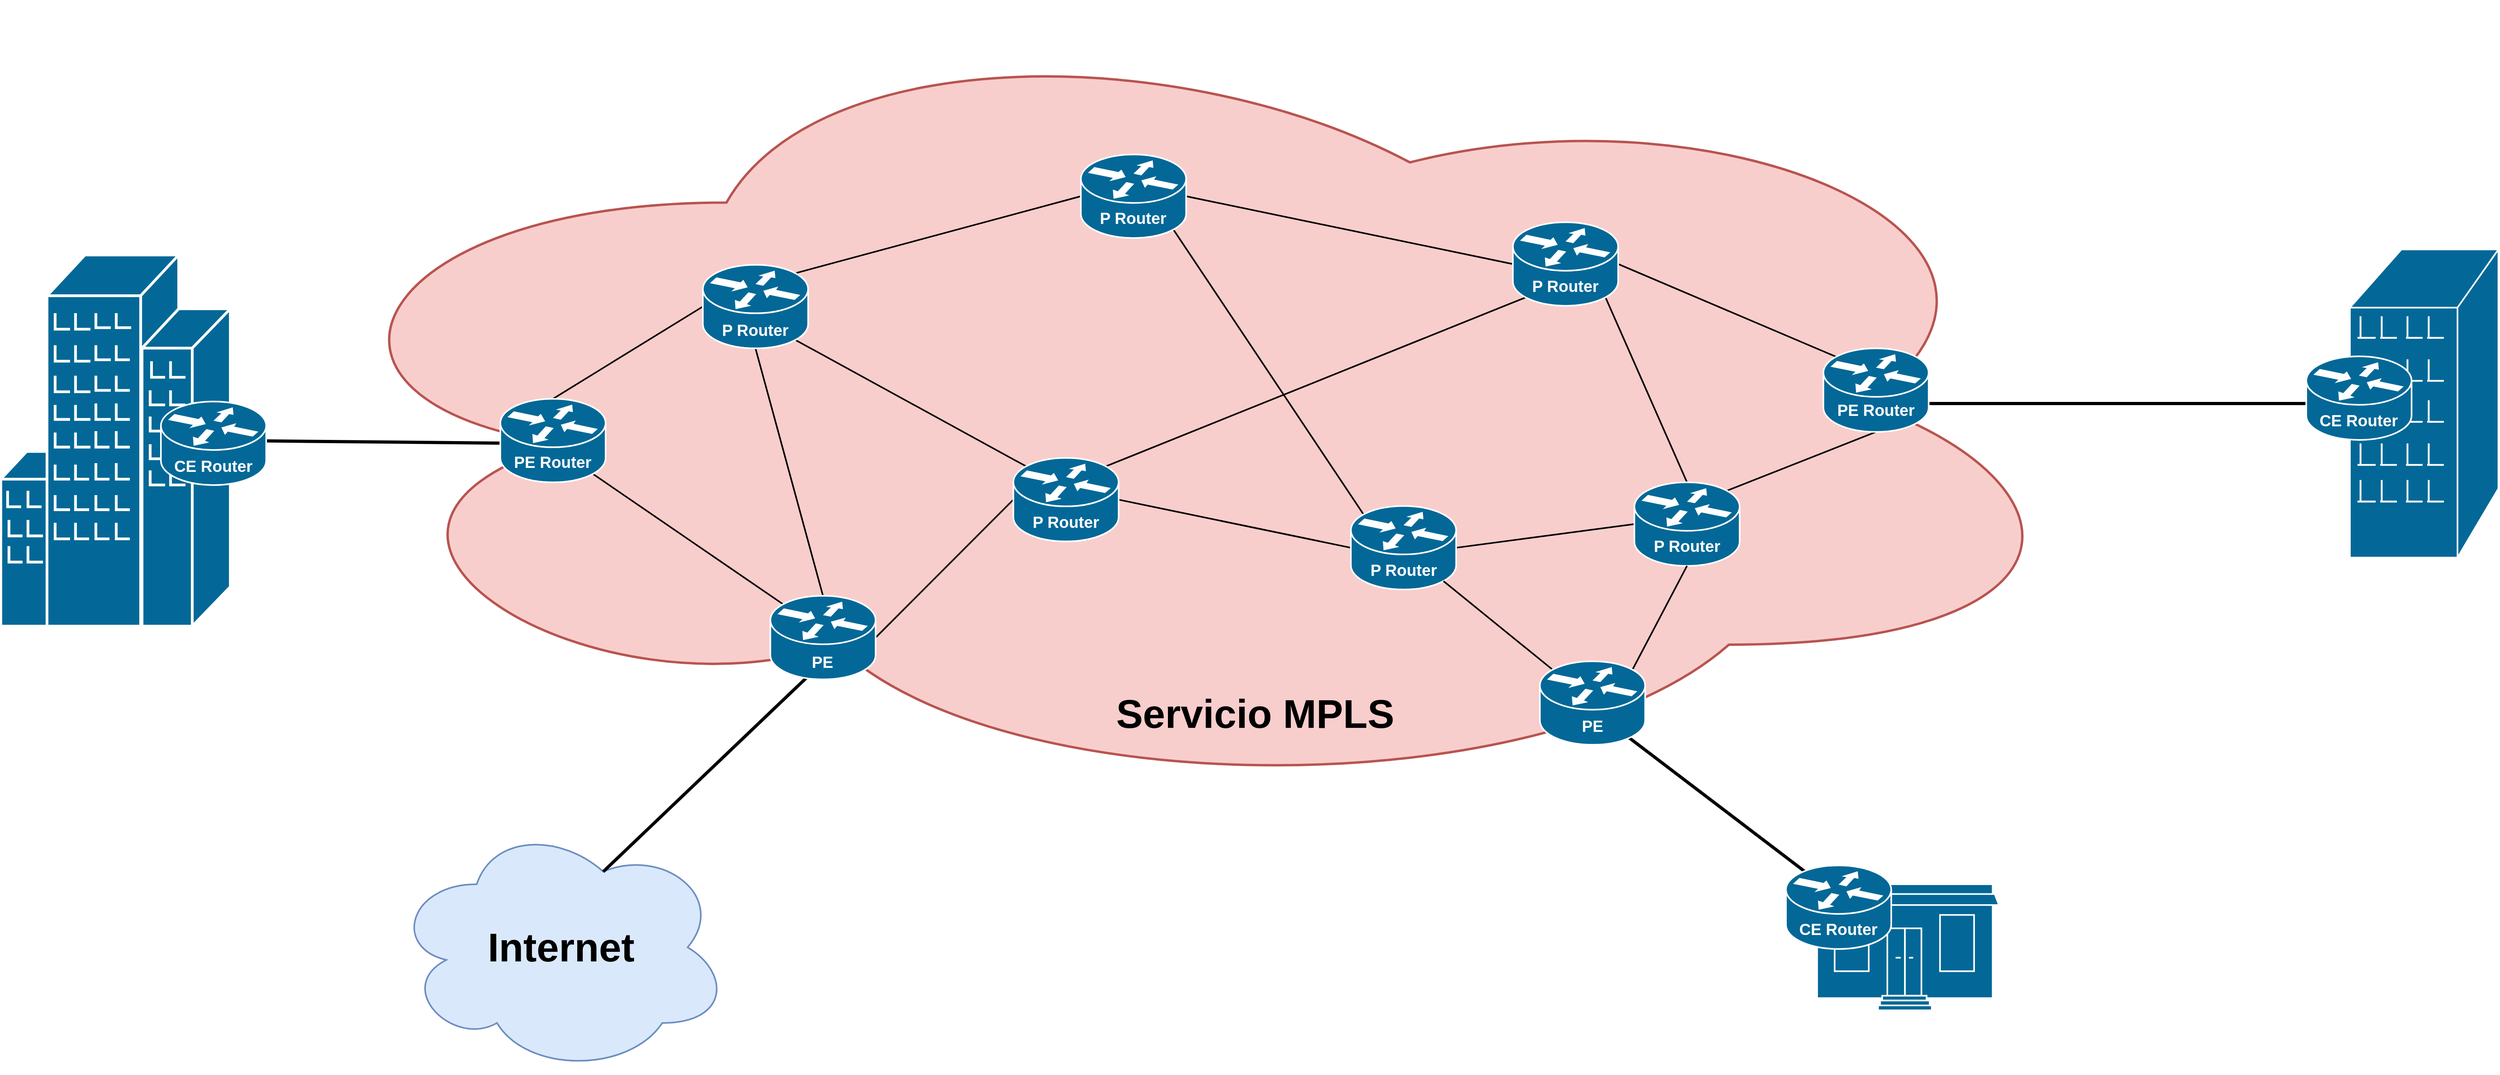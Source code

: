<mxfile version="26.2.2">
  <diagram name="Página-1" id="FSSnPBEvSAjcDwPLj7r8">
    <mxGraphModel dx="3570" dy="2103" grid="1" gridSize="10" guides="1" tooltips="1" connect="1" arrows="1" fold="1" page="1" pageScale="1" pageWidth="4681" pageHeight="3300" math="0" shadow="0">
      <root>
        <mxCell id="0" />
        <mxCell id="1" parent="0" />
        <mxCell id="qmMIYBZuE9R0lqisoNW8-38" value="" style="endArrow=none;html=1;rounded=0;entryX=0;entryY=0.5;entryDx=0;entryDy=0;entryPerimeter=0;strokeWidth=4;exitX=0.875;exitY=0.5;exitDx=0;exitDy=0;exitPerimeter=0;" parent="1" source="qmMIYBZuE9R0lqisoNW8-2" target="qmMIYBZuE9R0lqisoNW8-5" edge="1">
          <mxGeometry width="50" height="50" relative="1" as="geometry">
            <mxPoint x="2882.108" y="682.059" as="sourcePoint" />
            <mxPoint x="2657.805" y="1342.206" as="targetPoint" />
          </mxGeometry>
        </mxCell>
        <mxCell id="qmMIYBZuE9R0lqisoNW8-2" value="" style="ellipse;shape=cloud;whiteSpace=wrap;html=1;fillColor=#f8cecc;strokeColor=#b85450;strokeWidth=3;movable=1;resizable=1;rotatable=1;deletable=1;editable=1;locked=0;connectable=1;" parent="1" vertex="1">
          <mxGeometry x="487.297" y="150" width="2276.757" height="1005" as="geometry" />
        </mxCell>
        <mxCell id="qmMIYBZuE9R0lqisoNW8-32" value="" style="endArrow=none;html=1;rounded=0;exitX=0.88;exitY=0.1;exitDx=0;exitDy=0;exitPerimeter=0;entryX=0.5;entryY=1;entryDx=0;entryDy=0;entryPerimeter=0;strokeWidth=2;" parent="1" source="qmMIYBZuE9R0lqisoNW8-11" target="qmMIYBZuE9R0lqisoNW8-28" edge="1">
          <mxGeometry width="50" height="50" relative="1" as="geometry">
            <mxPoint x="2187.276" y="498.794" as="sourcePoint" />
            <mxPoint x="2475.665" y="630.824" as="targetPoint" />
          </mxGeometry>
        </mxCell>
        <mxCell id="qmMIYBZuE9R0lqisoNW8-31" value="" style="endArrow=none;html=1;rounded=0;exitX=1;exitY=0.5;exitDx=0;exitDy=0;exitPerimeter=0;entryX=0.12;entryY=0.1;entryDx=0;entryDy=0;entryPerimeter=0;strokeWidth=2;" parent="1" source="qmMIYBZuE9R0lqisoNW8-10" target="qmMIYBZuE9R0lqisoNW8-28" edge="1">
          <mxGeometry width="50" height="50" relative="1" as="geometry">
            <mxPoint x="2172.097" y="540.176" as="sourcePoint" />
            <mxPoint x="2273.286" y="770.735" as="targetPoint" />
          </mxGeometry>
        </mxCell>
        <mxCell id="qmMIYBZuE9R0lqisoNW8-29" value="" style="endArrow=none;html=1;rounded=0;exitX=0.88;exitY=0.9;exitDx=0;exitDy=0;exitPerimeter=0;entryX=0.12;entryY=0.1;entryDx=0;entryDy=0;entryPerimeter=0;strokeWidth=2;" parent="1" source="qmMIYBZuE9R0lqisoNW8-27" target="qmMIYBZuE9R0lqisoNW8-7" edge="1">
          <mxGeometry width="50" height="50" relative="1" as="geometry">
            <mxPoint x="1126.476" y="800.294" as="sourcePoint" />
            <mxPoint x="1177.07" y="622.941" as="targetPoint" />
          </mxGeometry>
        </mxCell>
        <mxCell id="qmMIYBZuE9R0lqisoNW8-30" value="" style="endArrow=none;html=1;rounded=0;exitX=0.5;exitY=0;exitDx=0;exitDy=0;exitPerimeter=0;entryX=0;entryY=0.5;entryDx=0;entryDy=0;entryPerimeter=0;strokeWidth=2;" parent="1" source="qmMIYBZuE9R0lqisoNW8-27" target="qmMIYBZuE9R0lqisoNW8-8" edge="1">
          <mxGeometry width="50" height="50" relative="1" as="geometry">
            <mxPoint x="1143.341" y="820" as="sourcePoint" />
            <mxPoint x="1193.935" y="642.647" as="targetPoint" />
          </mxGeometry>
        </mxCell>
        <mxCell id="qmMIYBZuE9R0lqisoNW8-6" value="" style="endArrow=none;html=1;rounded=0;exitX=1;exitY=0.5;exitDx=0;exitDy=0;exitPerimeter=0;entryX=0.16;entryY=0.55;entryDx=0;entryDy=0;entryPerimeter=0;strokeWidth=4;" parent="1" source="qmMIYBZuE9R0lqisoNW8-4" target="qmMIYBZuE9R0lqisoNW8-2" edge="1">
          <mxGeometry width="50" height="50" relative="1" as="geometry">
            <mxPoint x="706.541" y="879.118" as="sourcePoint" />
            <mxPoint x="790.865" y="780.588" as="targetPoint" />
          </mxGeometry>
        </mxCell>
        <mxCell id="qmMIYBZuE9R0lqisoNW8-21" value="" style="endArrow=none;html=1;rounded=0;exitX=0;exitY=0.5;exitDx=0;exitDy=0;exitPerimeter=0;entryX=1;entryY=0.5;entryDx=0;entryDy=0;entryPerimeter=0;strokeWidth=2;" parent="1" source="qmMIYBZuE9R0lqisoNW8-11" target="qmMIYBZuE9R0lqisoNW8-9" edge="1">
          <mxGeometry width="50" height="50" relative="1" as="geometry">
            <mxPoint x="1225.978" y="892.912" as="sourcePoint" />
            <mxPoint x="1465.459" y="831.824" as="targetPoint" />
          </mxGeometry>
        </mxCell>
        <mxCell id="qmMIYBZuE9R0lqisoNW8-22" value="" style="endArrow=none;html=1;rounded=0;exitX=0.88;exitY=0.9;exitDx=0;exitDy=0;exitPerimeter=0;entryX=0.5;entryY=0;entryDx=0;entryDy=0;entryPerimeter=0;strokeWidth=2;" parent="1" source="qmMIYBZuE9R0lqisoNW8-10" target="qmMIYBZuE9R0lqisoNW8-11" edge="1">
          <mxGeometry width="50" height="50" relative="1" as="geometry">
            <mxPoint x="1242.843" y="912.618" as="sourcePoint" />
            <mxPoint x="1482.324" y="851.529" as="targetPoint" />
          </mxGeometry>
        </mxCell>
        <mxCell id="qmMIYBZuE9R0lqisoNW8-23" value="" style="endArrow=none;html=1;rounded=0;exitX=1;exitY=0.5;exitDx=0;exitDy=0;exitPerimeter=0;entryX=0;entryY=0.5;entryDx=0;entryDy=0;entryPerimeter=0;strokeWidth=2;" parent="1" source="qmMIYBZuE9R0lqisoNW8-12" target="qmMIYBZuE9R0lqisoNW8-10" edge="1">
          <mxGeometry width="50" height="50" relative="1" as="geometry">
            <mxPoint x="1259.708" y="932.324" as="sourcePoint" />
            <mxPoint x="1499.189" y="871.235" as="targetPoint" />
          </mxGeometry>
        </mxCell>
        <mxCell id="qmMIYBZuE9R0lqisoNW8-19" value="" style="endArrow=none;html=1;rounded=0;exitX=0.88;exitY=0.1;exitDx=0;exitDy=0;exitPerimeter=0;entryX=0;entryY=0.5;entryDx=0;entryDy=0;entryPerimeter=0;strokeWidth=2;" parent="1" source="qmMIYBZuE9R0lqisoNW8-8" target="qmMIYBZuE9R0lqisoNW8-12" edge="1">
          <mxGeometry width="50" height="50" relative="1" as="geometry">
            <mxPoint x="1192.249" y="853.5" as="sourcePoint" />
            <mxPoint x="1431.73" y="792.412" as="targetPoint" />
          </mxGeometry>
        </mxCell>
        <mxCell id="qmMIYBZuE9R0lqisoNW8-25" value="" style="endArrow=none;html=1;rounded=0;exitX=0.88;exitY=0.9;exitDx=0;exitDy=0;exitPerimeter=0;entryX=0.12;entryY=0.1;entryDx=0;entryDy=0;entryPerimeter=0;strokeWidth=2;" parent="1" source="qmMIYBZuE9R0lqisoNW8-12" target="qmMIYBZuE9R0lqisoNW8-9" edge="1">
          <mxGeometry width="50" height="50" relative="1" as="geometry">
            <mxPoint x="1293.438" y="971.735" as="sourcePoint" />
            <mxPoint x="1532.919" y="910.647" as="targetPoint" />
          </mxGeometry>
        </mxCell>
        <mxCell id="qmMIYBZuE9R0lqisoNW8-24" value="" style="endArrow=none;html=1;rounded=0;exitX=0.88;exitY=0.1;exitDx=0;exitDy=0;exitPerimeter=0;entryX=0.12;entryY=0.9;entryDx=0;entryDy=0;entryPerimeter=0;strokeWidth=2;" parent="1" source="qmMIYBZuE9R0lqisoNW8-13" target="qmMIYBZuE9R0lqisoNW8-10" edge="1">
          <mxGeometry width="50" height="50" relative="1" as="geometry">
            <mxPoint x="1276.573" y="952.029" as="sourcePoint" />
            <mxPoint x="1516.054" y="890.941" as="targetPoint" />
          </mxGeometry>
        </mxCell>
        <mxCell id="qmMIYBZuE9R0lqisoNW8-20" value="" style="endArrow=none;html=1;rounded=0;exitX=1;exitY=0.5;exitDx=0;exitDy=0;exitPerimeter=0;entryX=0;entryY=0.5;entryDx=0;entryDy=0;entryPerimeter=0;strokeWidth=2;" parent="1" source="qmMIYBZuE9R0lqisoNW8-13" target="qmMIYBZuE9R0lqisoNW8-9" edge="1">
          <mxGeometry width="50" height="50" relative="1" as="geometry">
            <mxPoint x="1209.114" y="873.206" as="sourcePoint" />
            <mxPoint x="1448.595" y="812.118" as="targetPoint" />
          </mxGeometry>
        </mxCell>
        <mxCell id="qmMIYBZuE9R0lqisoNW8-18" value="" style="endArrow=none;html=1;rounded=0;exitX=1;exitY=0.5;exitDx=0;exitDy=0;exitPerimeter=0;entryX=0;entryY=0.5;entryDx=0;entryDy=0;entryPerimeter=0;strokeWidth=2;" parent="1" source="qmMIYBZuE9R0lqisoNW8-7" target="qmMIYBZuE9R0lqisoNW8-13" edge="1">
          <mxGeometry width="50" height="50" relative="1" as="geometry">
            <mxPoint x="1126.476" y="800.294" as="sourcePoint" />
            <mxPoint x="1177.07" y="622.941" as="targetPoint" />
          </mxGeometry>
        </mxCell>
        <mxCell id="qmMIYBZuE9R0lqisoNW8-26" value="" style="endArrow=none;html=1;rounded=0;exitX=0.88;exitY=0.9;exitDx=0;exitDy=0;exitPerimeter=0;entryX=0.12;entryY=0.1;entryDx=0;entryDy=0;entryPerimeter=0;strokeWidth=2;" parent="1" source="qmMIYBZuE9R0lqisoNW8-8" target="qmMIYBZuE9R0lqisoNW8-13" edge="1">
          <mxGeometry width="50" height="50" relative="1" as="geometry">
            <mxPoint x="1548.097" y="751.029" as="sourcePoint" />
            <mxPoint x="2070.908" y="540.176" as="targetPoint" />
          </mxGeometry>
        </mxCell>
        <mxCell id="qmMIYBZuE9R0lqisoNW8-17" value="" style="endArrow=none;html=1;rounded=0;exitX=0.5;exitY=0;exitDx=0;exitDy=0;exitPerimeter=0;entryX=0.5;entryY=1;entryDx=0;entryDy=0;entryPerimeter=0;strokeWidth=2;" parent="1" source="qmMIYBZuE9R0lqisoNW8-7" target="qmMIYBZuE9R0lqisoNW8-8" edge="1">
          <mxGeometry width="50" height="50" relative="1" as="geometry">
            <mxPoint x="892.054" y="1214.118" as="sourcePoint" />
            <mxPoint x="976.378" y="1115.588" as="targetPoint" />
          </mxGeometry>
        </mxCell>
        <mxCell id="qmMIYBZuE9R0lqisoNW8-3" value="" style="shape=mxgraph.cisco.buildings.small_business;sketch=0;html=1;pointerEvents=1;dashed=0;fillColor=#036897;strokeColor=#ffffff;strokeWidth=2;verticalLabelPosition=bottom;verticalAlign=top;align=center;outlineConnect=0;" parent="1" vertex="1">
          <mxGeometry x="2409.892" y="1253.529" width="236.108" height="157.647" as="geometry" />
        </mxCell>
        <mxCell id="qmMIYBZuE9R0lqisoNW8-4" value="" style="shape=mxgraph.cisco.buildings.generic_building;sketch=0;html=1;pointerEvents=1;dashed=0;fillColor=#036897;strokeColor=#ffffff;strokeWidth=2;verticalLabelPosition=bottom;verticalAlign=top;align=center;outlineConnect=0;" parent="1" vertex="1">
          <mxGeometry x="150" y="466.772" width="286.703" height="464.074" as="geometry" />
        </mxCell>
        <mxCell id="qmMIYBZuE9R0lqisoNW8-5" value="" style="shape=mxgraph.cisco.buildings.branch_office;sketch=0;html=1;pointerEvents=1;dashed=0;fillColor=#036897;strokeColor=#ffffff;strokeWidth=2;verticalLabelPosition=bottom;verticalAlign=top;align=center;outlineConnect=0;" parent="1" vertex="1">
          <mxGeometry x="3084.486" y="459.875" width="185.514" height="385.25" as="geometry" />
        </mxCell>
        <mxCell id="qmMIYBZuE9R0lqisoNW8-8" value="" style="shape=mxgraph.cisco.routers.router;sketch=0;html=1;pointerEvents=1;dashed=0;fillColor=#036897;strokeColor=#ffffff;strokeWidth=2;verticalLabelPosition=bottom;verticalAlign=top;align=center;outlineConnect=0;" parent="1" vertex="1">
          <mxGeometry x="1026.973" y="479.088" width="131.546" height="104.441" as="geometry" />
        </mxCell>
        <mxCell id="qmMIYBZuE9R0lqisoNW8-9" value="" style="shape=mxgraph.cisco.routers.router;sketch=0;html=1;pointerEvents=1;dashed=0;fillColor=#036897;strokeColor=#ffffff;strokeWidth=2;verticalLabelPosition=bottom;verticalAlign=top;align=center;outlineConnect=0;" parent="1" vertex="1">
          <mxGeometry x="1836.486" y="780.588" width="131.546" height="104.441" as="geometry" />
        </mxCell>
        <mxCell id="qmMIYBZuE9R0lqisoNW8-10" value="" style="shape=mxgraph.cisco.routers.router;sketch=0;html=1;pointerEvents=1;dashed=0;fillColor=#036897;strokeColor=#ffffff;strokeWidth=2;verticalLabelPosition=bottom;verticalAlign=top;align=center;outlineConnect=0;" parent="1" vertex="1">
          <mxGeometry x="2038.865" y="425.882" width="131.546" height="104.441" as="geometry" />
        </mxCell>
        <mxCell id="qmMIYBZuE9R0lqisoNW8-11" value="" style="shape=mxgraph.cisco.routers.router;sketch=0;html=1;pointerEvents=1;dashed=0;fillColor=#036897;strokeColor=#ffffff;strokeWidth=2;verticalLabelPosition=bottom;verticalAlign=top;align=center;outlineConnect=0;" parent="1" vertex="1">
          <mxGeometry x="2190.649" y="751.029" width="131.546" height="104.441" as="geometry" />
        </mxCell>
        <mxCell id="qmMIYBZuE9R0lqisoNW8-12" value="" style="shape=mxgraph.cisco.routers.router;sketch=0;html=1;pointerEvents=1;dashed=0;fillColor=#036897;strokeColor=#ffffff;strokeWidth=2;verticalLabelPosition=bottom;verticalAlign=top;align=center;outlineConnect=0;" parent="1" vertex="1">
          <mxGeometry x="1499.189" y="341.147" width="131.546" height="104.441" as="geometry" />
        </mxCell>
        <mxCell id="qmMIYBZuE9R0lqisoNW8-13" value="" style="shape=mxgraph.cisco.routers.router;sketch=0;html=1;pointerEvents=1;dashed=0;fillColor=#036897;strokeColor=#ffffff;strokeWidth=2;verticalLabelPosition=bottom;verticalAlign=top;align=center;outlineConnect=0;" parent="1" vertex="1">
          <mxGeometry x="1414.865" y="720.485" width="131.546" height="104.441" as="geometry" />
        </mxCell>
        <mxCell id="qmMIYBZuE9R0lqisoNW8-15" value="&lt;b style=&quot;&quot;&gt;&lt;font style=&quot;font-size: 50px;&quot;&gt;Servicio MPLS&lt;/font&gt;&lt;/b&gt;" style="text;html=1;align=center;verticalAlign=middle;whiteSpace=wrap;rounded=0;" parent="1" vertex="1">
          <mxGeometry x="1540.001" y="1010.393" width="354.162" height="59.118" as="geometry" />
        </mxCell>
        <mxCell id="qmMIYBZuE9R0lqisoNW8-27" value="" style="shape=mxgraph.cisco.routers.router;sketch=0;html=1;pointerEvents=1;dashed=0;fillColor=#036897;strokeColor=#ffffff;strokeWidth=2;verticalLabelPosition=bottom;verticalAlign=top;align=center;outlineConnect=0;" parent="1" vertex="1">
          <mxGeometry x="774" y="646.588" width="131.546" height="104.441" as="geometry" />
        </mxCell>
        <mxCell id="qmMIYBZuE9R0lqisoNW8-28" value="" style="shape=mxgraph.cisco.routers.router;sketch=0;html=1;pointerEvents=1;dashed=0;fillColor=#036897;strokeColor=#ffffff;strokeWidth=2;verticalLabelPosition=bottom;verticalAlign=top;align=center;outlineConnect=0;" parent="1" vertex="1">
          <mxGeometry x="2426.757" y="583.529" width="131.546" height="104.441" as="geometry" />
        </mxCell>
        <mxCell id="qmMIYBZuE9R0lqisoNW8-34" value="" style="endArrow=none;html=1;rounded=0;exitX=0.12;exitY=0.1;exitDx=0;exitDy=0;exitPerimeter=0;entryX=0.88;entryY=0.9;entryDx=0;entryDy=0;entryPerimeter=0;strokeWidth=2;" parent="1" source="qmMIYBZuE9R0lqisoNW8-33" target="qmMIYBZuE9R0lqisoNW8-9" edge="1">
          <mxGeometry width="50" height="50" relative="1" as="geometry">
            <mxPoint x="2207.514" y="823.941" as="sourcePoint" />
            <mxPoint x="1984.897" y="853.5" as="targetPoint" />
          </mxGeometry>
        </mxCell>
        <mxCell id="qmMIYBZuE9R0lqisoNW8-35" value="" style="endArrow=none;html=1;rounded=0;exitX=0.88;exitY=0.1;exitDx=0;exitDy=0;exitPerimeter=0;entryX=0.5;entryY=1;entryDx=0;entryDy=0;entryPerimeter=0;strokeWidth=2;" parent="1" source="qmMIYBZuE9R0lqisoNW8-33" target="qmMIYBZuE9R0lqisoNW8-11" edge="1">
          <mxGeometry width="50" height="50" relative="1" as="geometry">
            <mxPoint x="2091.146" y="1026.912" as="sourcePoint" />
            <mxPoint x="1969.719" y="894.882" as="targetPoint" />
          </mxGeometry>
        </mxCell>
        <mxCell id="qmMIYBZuE9R0lqisoNW8-40" value="" style="endArrow=none;html=1;rounded=0;strokeWidth=4;" parent="1" target="qmMIYBZuE9R0lqisoNW8-3" edge="1">
          <mxGeometry width="50" height="50" relative="1" as="geometry">
            <mxPoint x="2140.054" y="1036.765" as="sourcePoint" />
            <mxPoint x="2674.67" y="1361.912" as="targetPoint" />
          </mxGeometry>
        </mxCell>
        <mxCell id="qmMIYBZuE9R0lqisoNW8-33" value="" style="shape=mxgraph.cisco.routers.router;sketch=0;html=1;pointerEvents=1;dashed=0;fillColor=#036897;strokeColor=#ffffff;strokeWidth=2;verticalLabelPosition=bottom;verticalAlign=top;align=center;outlineConnect=0;" parent="1" vertex="1">
          <mxGeometry x="2072.595" y="974.691" width="131.546" height="104.441" as="geometry" />
        </mxCell>
        <mxCell id="qmMIYBZuE9R0lqisoNW8-41" value="&lt;font style=&quot;font-size: 50px;&quot;&gt;&lt;b style=&quot;&quot;&gt;Internet&lt;/b&gt;&lt;/font&gt;" style="ellipse;shape=cloud;whiteSpace=wrap;html=1;rotation=0;fillColor=#dae8fc;strokeColor=#6c8ebf;strokeWidth=2;" parent="1" vertex="1">
          <mxGeometry x="639.081" y="1174.706" width="421.622" height="315.294" as="geometry" />
        </mxCell>
        <mxCell id="qmMIYBZuE9R0lqisoNW8-44" value="" style="endArrow=none;html=1;rounded=0;strokeWidth=4;exitX=0.625;exitY=0.2;exitDx=0;exitDy=0;exitPerimeter=0;" parent="1" source="qmMIYBZuE9R0lqisoNW8-41" edge="1">
          <mxGeometry width="50" height="50" relative="1" as="geometry">
            <mxPoint x="2156.919" y="1056.471" as="sourcePoint" />
            <mxPoint x="1195.622" y="957.941" as="targetPoint" />
          </mxGeometry>
        </mxCell>
        <mxCell id="qmMIYBZuE9R0lqisoNW8-7" value="" style="shape=mxgraph.cisco.routers.router;sketch=0;html=1;pointerEvents=1;dashed=0;fillColor=#036897;strokeColor=#ffffff;strokeWidth=2;verticalLabelPosition=bottom;verticalAlign=top;align=center;outlineConnect=0;" parent="1" vertex="1">
          <mxGeometry x="1111.297" y="892.912" width="131.546" height="104.441" as="geometry" />
        </mxCell>
        <mxCell id="lUcq4Xe9gvfp9c4liqom-1" value="" style="shape=mxgraph.cisco.routers.router;sketch=0;html=1;pointerEvents=1;dashed=0;fillColor=#036897;strokeColor=#ffffff;strokeWidth=2;verticalLabelPosition=bottom;verticalAlign=top;align=center;outlineConnect=0;" parent="1" vertex="1">
          <mxGeometry x="3029.997" y="593.529" width="131.546" height="104.441" as="geometry" />
        </mxCell>
        <mxCell id="lUcq4Xe9gvfp9c4liqom-2" value="" style="shape=mxgraph.cisco.routers.router;sketch=0;html=1;pointerEvents=1;dashed=0;fillColor=#036897;strokeColor=#ffffff;strokeWidth=2;verticalLabelPosition=bottom;verticalAlign=top;align=center;outlineConnect=0;" parent="1" vertex="1">
          <mxGeometry x="349.997" y="649.999" width="131.546" height="104.441" as="geometry" />
        </mxCell>
        <mxCell id="lUcq4Xe9gvfp9c4liqom-3" value="&lt;font style=&quot;color: light-dark(rgb(255, 255, 255), rgb(237, 237, 237)); font-size: 20px;&quot;&gt;&lt;b style=&quot;&quot;&gt;CE Router&lt;/b&gt;&lt;/font&gt;" style="text;html=1;align=center;verticalAlign=middle;whiteSpace=wrap;rounded=0;" parent="1" vertex="1">
          <mxGeometry x="3042.15" y="657.97" width="107.23" height="30" as="geometry" />
        </mxCell>
        <mxCell id="lUcq4Xe9gvfp9c4liqom-44" value="&lt;font style=&quot;color: light-dark(rgb(255, 255, 255), rgb(237, 237, 237)); font-size: 20px;&quot;&gt;&lt;b style=&quot;&quot;&gt;CE Router&lt;/b&gt;&lt;/font&gt;" style="text;html=1;align=center;verticalAlign=middle;whiteSpace=wrap;rounded=0;" parent="1" vertex="1">
          <mxGeometry x="362.15" y="720.49" width="107.23" height="19.51" as="geometry" />
        </mxCell>
        <mxCell id="lUcq4Xe9gvfp9c4liqom-45" value="&lt;font color=&quot;#ffffff&quot;&gt;&lt;span style=&quot;font-size: 20px;&quot;&gt;&lt;b&gt;PE Router&lt;/b&gt;&lt;/span&gt;&lt;/font&gt;" style="text;html=1;align=center;verticalAlign=middle;whiteSpace=wrap;rounded=0;" parent="1" vertex="1">
          <mxGeometry x="786.16" y="710.49" width="107.23" height="29.51" as="geometry" />
        </mxCell>
        <mxCell id="lUcq4Xe9gvfp9c4liqom-46" value="&lt;font color=&quot;#ffffff&quot;&gt;&lt;span style=&quot;font-size: 20px;&quot;&gt;&lt;b&gt;PE&lt;/b&gt;&lt;/span&gt;&lt;/font&gt;" style="text;html=1;align=center;verticalAlign=middle;whiteSpace=wrap;rounded=0;" parent="1" vertex="1">
          <mxGeometry x="1123.46" y="960" width="107.23" height="29.51" as="geometry" />
        </mxCell>
        <mxCell id="lUcq4Xe9gvfp9c4liqom-47" value="&lt;font color=&quot;#ffffff&quot;&gt;&lt;span style=&quot;font-size: 20px;&quot;&gt;&lt;b&gt;PE&lt;/b&gt;&lt;/span&gt;&lt;/font&gt;" style="text;html=1;align=center;verticalAlign=middle;whiteSpace=wrap;rounded=0;" parent="1" vertex="1">
          <mxGeometry x="2084.75" y="1040" width="107.23" height="29.51" as="geometry" />
        </mxCell>
        <mxCell id="lUcq4Xe9gvfp9c4liqom-48" value="&lt;font color=&quot;#ffffff&quot;&gt;&lt;span style=&quot;font-size: 20px;&quot;&gt;&lt;b&gt;PE Router&lt;/b&gt;&lt;/span&gt;&lt;/font&gt;" style="text;html=1;align=center;verticalAlign=middle;whiteSpace=wrap;rounded=0;" parent="1" vertex="1">
          <mxGeometry x="2438.91" y="650" width="107.23" height="20" as="geometry" />
        </mxCell>
        <mxCell id="lUcq4Xe9gvfp9c4liqom-49" value="&lt;font color=&quot;#ffffff&quot;&gt;&lt;span style=&quot;font-size: 20px;&quot;&gt;&lt;b&gt;P Router&lt;/b&gt;&lt;/span&gt;&lt;/font&gt;" style="text;html=1;align=center;verticalAlign=middle;whiteSpace=wrap;rounded=0;" parent="1" vertex="1">
          <mxGeometry x="2202.81" y="815.61" width="107.23" height="29.51" as="geometry" />
        </mxCell>
        <mxCell id="lUcq4Xe9gvfp9c4liqom-50" value="&lt;font color=&quot;#ffffff&quot;&gt;&lt;span style=&quot;font-size: 20px;&quot;&gt;&lt;b&gt;P Router&lt;/b&gt;&lt;/span&gt;&lt;/font&gt;" style="text;html=1;align=center;verticalAlign=middle;whiteSpace=wrap;rounded=0;" parent="1" vertex="1">
          <mxGeometry x="1848.64" y="845.12" width="107.23" height="29.51" as="geometry" />
        </mxCell>
        <mxCell id="lUcq4Xe9gvfp9c4liqom-51" value="&lt;font color=&quot;#ffffff&quot;&gt;&lt;span style=&quot;font-size: 20px;&quot;&gt;&lt;b&gt;P Router&lt;/b&gt;&lt;/span&gt;&lt;/font&gt;" style="text;html=1;align=center;verticalAlign=middle;whiteSpace=wrap;rounded=0;" parent="1" vertex="1">
          <mxGeometry x="2051.02" y="490" width="107.23" height="29.51" as="geometry" />
        </mxCell>
        <mxCell id="lUcq4Xe9gvfp9c4liqom-52" value="&lt;font color=&quot;#ffffff&quot;&gt;&lt;span style=&quot;font-size: 20px;&quot;&gt;&lt;b&gt;P Router&lt;/b&gt;&lt;/span&gt;&lt;/font&gt;" style="text;html=1;align=center;verticalAlign=middle;whiteSpace=wrap;rounded=0;" parent="1" vertex="1">
          <mxGeometry x="1511.35" y="410" width="107.23" height="20" as="geometry" />
        </mxCell>
        <mxCell id="lUcq4Xe9gvfp9c4liqom-53" value="&lt;font color=&quot;#ffffff&quot;&gt;&lt;span style=&quot;font-size: 20px;&quot;&gt;&lt;b&gt;P Router&lt;/b&gt;&lt;/span&gt;&lt;/font&gt;" style="text;html=1;align=center;verticalAlign=middle;whiteSpace=wrap;rounded=0;" parent="1" vertex="1">
          <mxGeometry x="1427.02" y="790" width="107.23" height="20" as="geometry" />
        </mxCell>
        <mxCell id="lUcq4Xe9gvfp9c4liqom-54" value="&lt;font color=&quot;#ffffff&quot;&gt;&lt;span style=&quot;font-size: 20px;&quot;&gt;&lt;b&gt;P Router&lt;/b&gt;&lt;/span&gt;&lt;/font&gt;" style="text;html=1;align=center;verticalAlign=middle;whiteSpace=wrap;rounded=0;" parent="1" vertex="1">
          <mxGeometry x="1039.13" y="550" width="107.23" height="20" as="geometry" />
        </mxCell>
        <mxCell id="LlJ1fsaSXrjEdqaCvyVe-1" value="" style="shape=mxgraph.cisco.routers.router;sketch=0;html=1;pointerEvents=1;dashed=0;fillColor=#036897;strokeColor=#ffffff;strokeWidth=2;verticalLabelPosition=bottom;verticalAlign=top;align=center;outlineConnect=0;" vertex="1" parent="1">
          <mxGeometry x="2379.997" y="1229.999" width="131.546" height="104.441" as="geometry" />
        </mxCell>
        <mxCell id="LlJ1fsaSXrjEdqaCvyVe-2" value="&lt;font style=&quot;color: light-dark(rgb(255, 255, 255), rgb(237, 237, 237)); font-size: 20px;&quot;&gt;&lt;b style=&quot;&quot;&gt;CE Router&lt;/b&gt;&lt;/font&gt;" style="text;html=1;align=center;verticalAlign=middle;whiteSpace=wrap;rounded=0;" vertex="1" parent="1">
          <mxGeometry x="2392.15" y="1294.44" width="107.23" height="30" as="geometry" />
        </mxCell>
      </root>
    </mxGraphModel>
  </diagram>
</mxfile>

